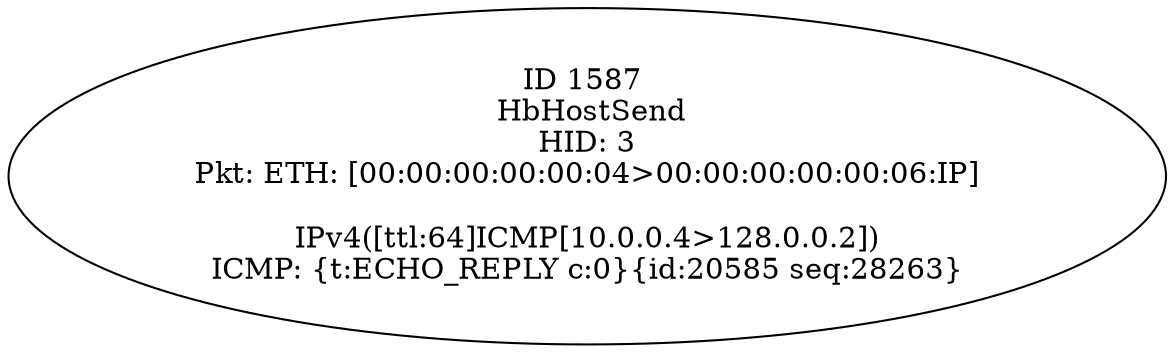 strict digraph G {
1587 [shape=oval, event=<hb_events.HbHostSend object at 0x10703cc10>, label="ID 1587 
 HbHostSend
HID: 3
Pkt: ETH: [00:00:00:00:00:04>00:00:00:00:00:06:IP]

IPv4([ttl:64]ICMP[10.0.0.4>128.0.0.2])
ICMP: {t:ECHO_REPLY c:0}{id:20585 seq:28263}"];
}
